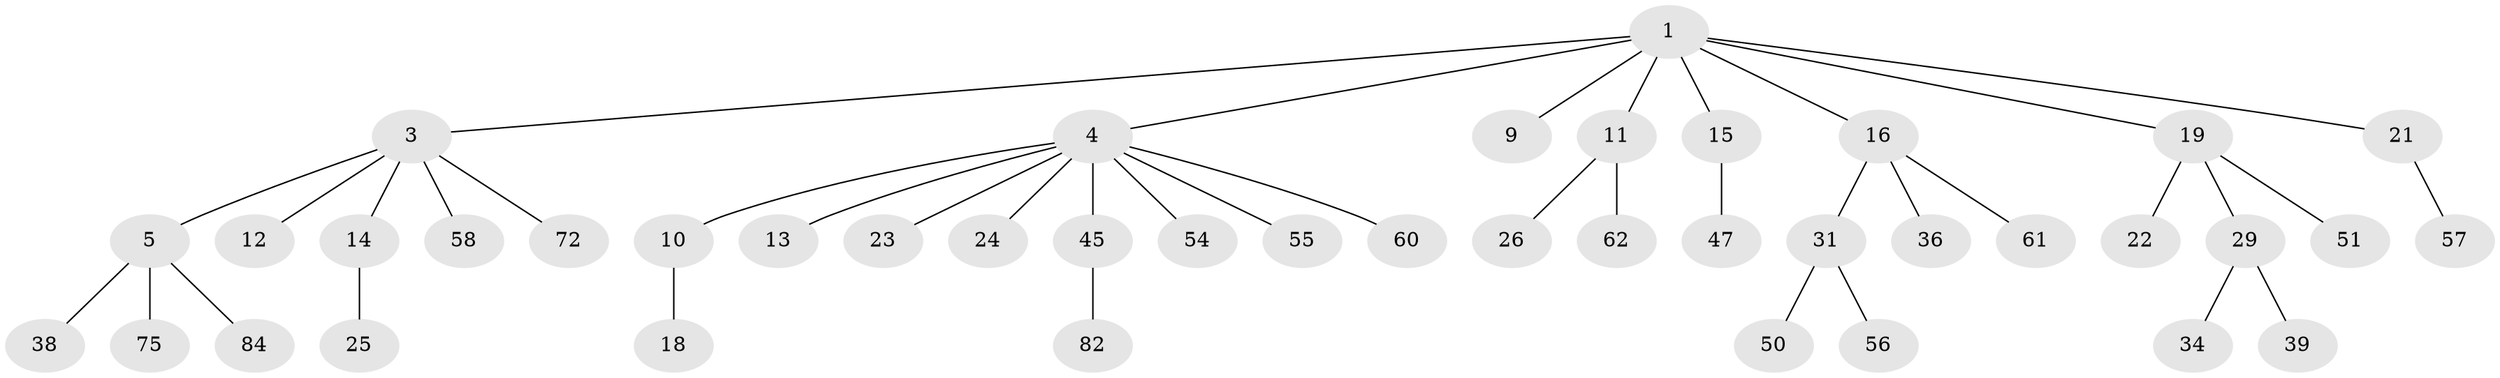 // original degree distribution, {4: 0.11764705882352941, 5: 0.03529411764705882, 3: 0.09411764705882353, 1: 0.5058823529411764, 2: 0.23529411764705882, 6: 0.011764705882352941}
// Generated by graph-tools (version 1.1) at 2025/15/03/09/25 04:15:21]
// undirected, 42 vertices, 41 edges
graph export_dot {
graph [start="1"]
  node [color=gray90,style=filled];
  1 [super="+2+6"];
  3 [super="+8"];
  4 [super="+7+32"];
  5;
  9;
  10;
  11 [super="+20"];
  12 [super="+76+78"];
  13;
  14 [super="+42"];
  15 [super="+17+27"];
  16 [super="+28"];
  18 [super="+40"];
  19 [super="+46+85"];
  21;
  22 [super="+65"];
  23 [super="+71+74+37"];
  24 [super="+49"];
  25;
  26 [super="+30"];
  29;
  31 [super="+48"];
  34 [super="+59+70"];
  36 [super="+66"];
  38 [super="+77"];
  39;
  45 [super="+64+53"];
  47;
  50;
  51;
  54;
  55;
  56;
  57;
  58;
  60;
  61;
  62 [super="+67"];
  72;
  75;
  82;
  84;
  1 -- 4;
  1 -- 16;
  1 -- 3;
  1 -- 21;
  1 -- 9;
  1 -- 15;
  1 -- 11;
  1 -- 19;
  3 -- 5;
  3 -- 12;
  3 -- 72;
  3 -- 58;
  3 -- 14;
  4 -- 10;
  4 -- 23;
  4 -- 24;
  4 -- 60;
  4 -- 13;
  4 -- 45;
  4 -- 54;
  4 -- 55;
  5 -- 38;
  5 -- 75;
  5 -- 84;
  10 -- 18;
  11 -- 26;
  11 -- 62;
  14 -- 25;
  15 -- 47;
  16 -- 36;
  16 -- 61;
  16 -- 31;
  19 -- 22;
  19 -- 29;
  19 -- 51;
  21 -- 57;
  29 -- 34;
  29 -- 39;
  31 -- 56;
  31 -- 50;
  45 -- 82;
}
